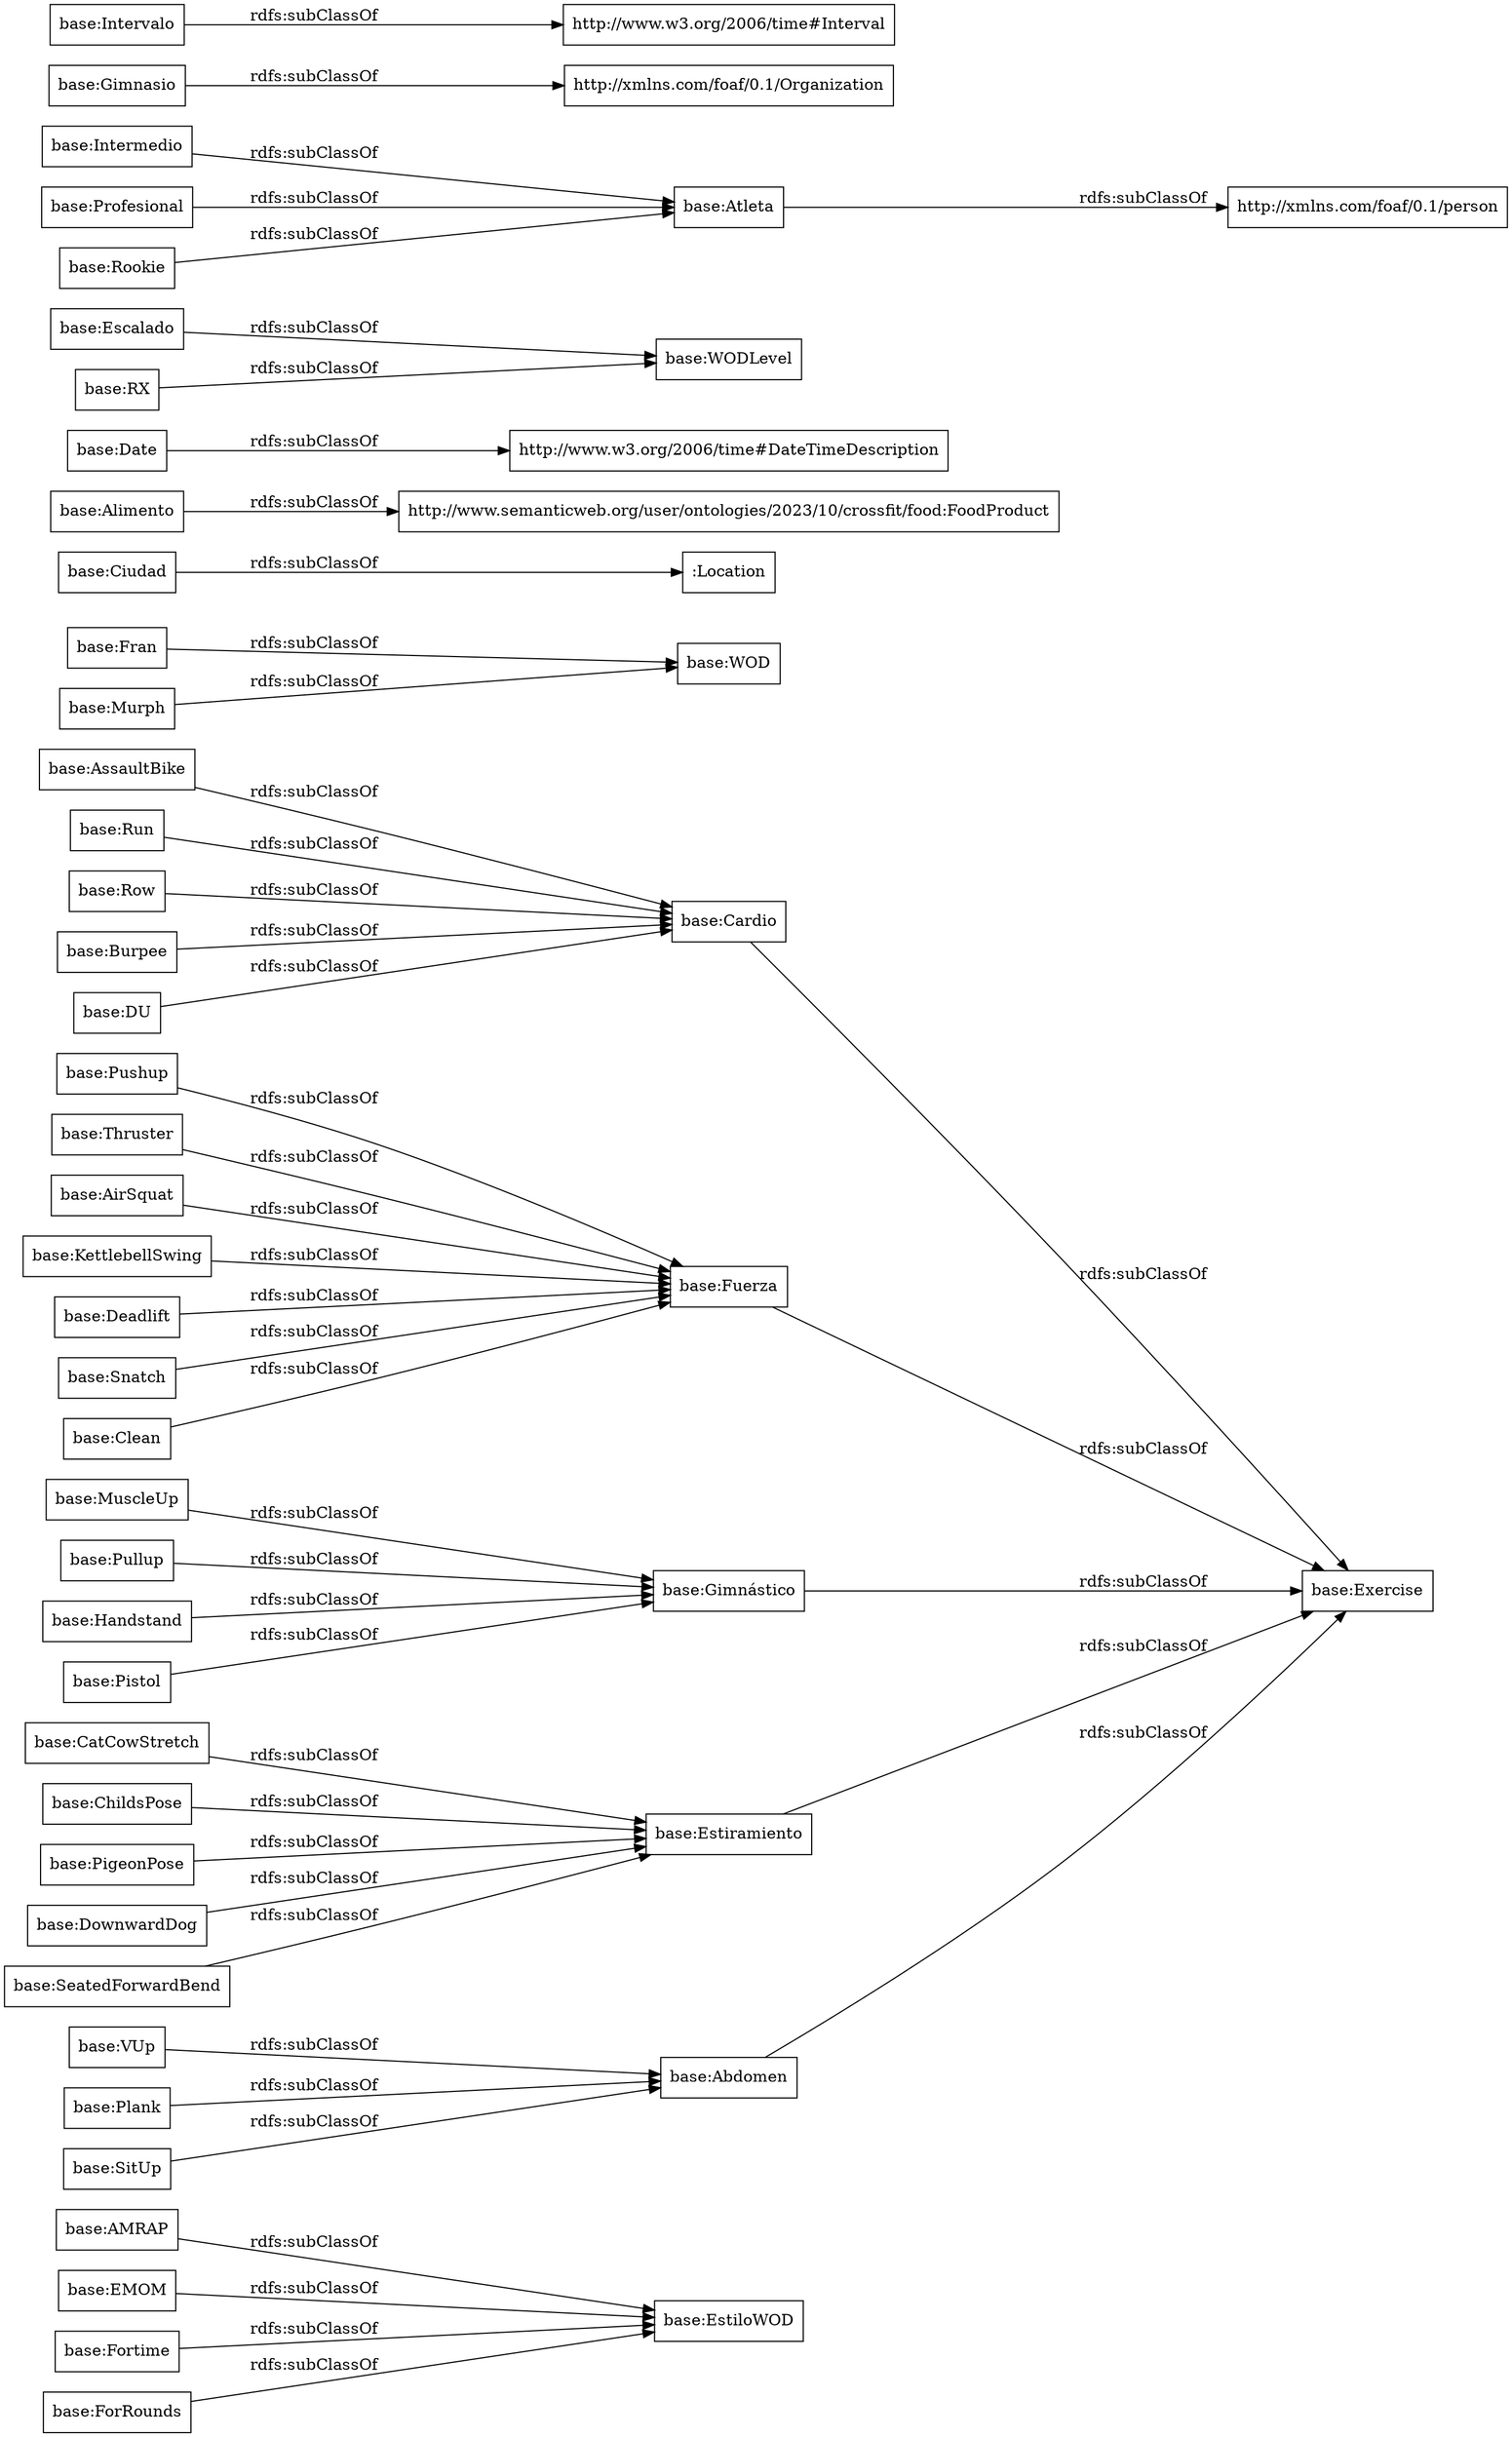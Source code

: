 digraph ar2dtool_diagram { 
rankdir=LR;
size="1000"
node [shape = rectangle, color="black"]; "base:AMRAP" "base:EstiloWOD" "base:VUp" "base:KettlebellSwing" "base:Fran" "base:Cardio" ":Location" "base:Deadlift" "base:Snatch" "base:Alimento" "base:MuscleUp" "base:SeatedForwardBend" "base:Exercise" "base:Date" "base:Clean" "base:WOD" "base:Pushup" "base:Escalado" "base:Murph" "base:SitUp" "base:Pullup" "base:Fuerza" "base:Plank" "base:Atleta" "base:EMOM" "base:DU" "base:Fortime" "base:CatCowStretch" "base:ForRounds" "base:RX" "base:Intermedio" "base:Gimnástico" "http://xmlns.com/foaf/0.1/Organization" "http://xmlns.com/foaf/0.1/person" "base:AssaultBike" "base:Run" "http://www.w3.org/2006/time#DateTimeDescription" "base:Row" "base:ChildsPose" "http://www.w3.org/2006/time#Interval" "base:Handstand" "base:WODLevel" "base:PigeonPose" "base:Estiramiento" "base:Burpee" "http://www.semanticweb.org/user/ontologies/2023/10/crossfit/food:FoodProduct" "base:Thruster" "base:Intervalo" "base:AirSquat" "base:Profesional" "base:DownwardDog" "base:Abdomen" "base:Rookie" "base:Ciudad" "base:Pistol" "base:Gimnasio" ; /*classes style*/
	"base:Pistol" -> "base:Gimnástico" [ label = "rdfs:subClassOf" ];
	"base:SitUp" -> "base:Abdomen" [ label = "rdfs:subClassOf" ];
	"base:Fran" -> "base:WOD" [ label = "rdfs:subClassOf" ];
	"base:DownwardDog" -> "base:Estiramiento" [ label = "rdfs:subClassOf" ];
	"base:MuscleUp" -> "base:Gimnástico" [ label = "rdfs:subClassOf" ];
	"base:AssaultBike" -> "base:Cardio" [ label = "rdfs:subClassOf" ];
	"base:Clean" -> "base:Fuerza" [ label = "rdfs:subClassOf" ];
	"base:Snatch" -> "base:Fuerza" [ label = "rdfs:subClassOf" ];
	"base:Ciudad" -> ":Location" [ label = "rdfs:subClassOf" ];
	"base:Deadlift" -> "base:Fuerza" [ label = "rdfs:subClassOf" ];
	"base:Murph" -> "base:WOD" [ label = "rdfs:subClassOf" ];
	"base:ForRounds" -> "base:EstiloWOD" [ label = "rdfs:subClassOf" ];
	"base:Abdomen" -> "base:Exercise" [ label = "rdfs:subClassOf" ];
	"base:DU" -> "base:Cardio" [ label = "rdfs:subClassOf" ];
	"base:Intervalo" -> "http://www.w3.org/2006/time#Interval" [ label = "rdfs:subClassOf" ];
	"base:EMOM" -> "base:EstiloWOD" [ label = "rdfs:subClassOf" ];
	"base:Thruster" -> "base:Fuerza" [ label = "rdfs:subClassOf" ];
	"base:VUp" -> "base:Abdomen" [ label = "rdfs:subClassOf" ];
	"base:Run" -> "base:Cardio" [ label = "rdfs:subClassOf" ];
	"base:RX" -> "base:WODLevel" [ label = "rdfs:subClassOf" ];
	"base:Gimnástico" -> "base:Exercise" [ label = "rdfs:subClassOf" ];
	"base:Handstand" -> "base:Gimnástico" [ label = "rdfs:subClassOf" ];
	"base:AMRAP" -> "base:EstiloWOD" [ label = "rdfs:subClassOf" ];
	"base:CatCowStretch" -> "base:Estiramiento" [ label = "rdfs:subClassOf" ];
	"base:Pullup" -> "base:Gimnástico" [ label = "rdfs:subClassOf" ];
	"base:AirSquat" -> "base:Fuerza" [ label = "rdfs:subClassOf" ];
	"base:Estiramiento" -> "base:Exercise" [ label = "rdfs:subClassOf" ];
	"base:ChildsPose" -> "base:Estiramiento" [ label = "rdfs:subClassOf" ];
	"base:Gimnasio" -> "http://xmlns.com/foaf/0.1/Organization" [ label = "rdfs:subClassOf" ];
	"base:Row" -> "base:Cardio" [ label = "rdfs:subClassOf" ];
	"base:Fortime" -> "base:EstiloWOD" [ label = "rdfs:subClassOf" ];
	"base:Profesional" -> "base:Atleta" [ label = "rdfs:subClassOf" ];
	"base:Alimento" -> "http://www.semanticweb.org/user/ontologies/2023/10/crossfit/food:FoodProduct" [ label = "rdfs:subClassOf" ];
	"base:Fuerza" -> "base:Exercise" [ label = "rdfs:subClassOf" ];
	"base:Escalado" -> "base:WODLevel" [ label = "rdfs:subClassOf" ];
	"base:Atleta" -> "http://xmlns.com/foaf/0.1/person" [ label = "rdfs:subClassOf" ];
	"base:Intermedio" -> "base:Atleta" [ label = "rdfs:subClassOf" ];
	"base:Cardio" -> "base:Exercise" [ label = "rdfs:subClassOf" ];
	"base:KettlebellSwing" -> "base:Fuerza" [ label = "rdfs:subClassOf" ];
	"base:Burpee" -> "base:Cardio" [ label = "rdfs:subClassOf" ];
	"base:Rookie" -> "base:Atleta" [ label = "rdfs:subClassOf" ];
	"base:Date" -> "http://www.w3.org/2006/time#DateTimeDescription" [ label = "rdfs:subClassOf" ];
	"base:PigeonPose" -> "base:Estiramiento" [ label = "rdfs:subClassOf" ];
	"base:Plank" -> "base:Abdomen" [ label = "rdfs:subClassOf" ];
	"base:Pushup" -> "base:Fuerza" [ label = "rdfs:subClassOf" ];
	"base:SeatedForwardBend" -> "base:Estiramiento" [ label = "rdfs:subClassOf" ];

}
